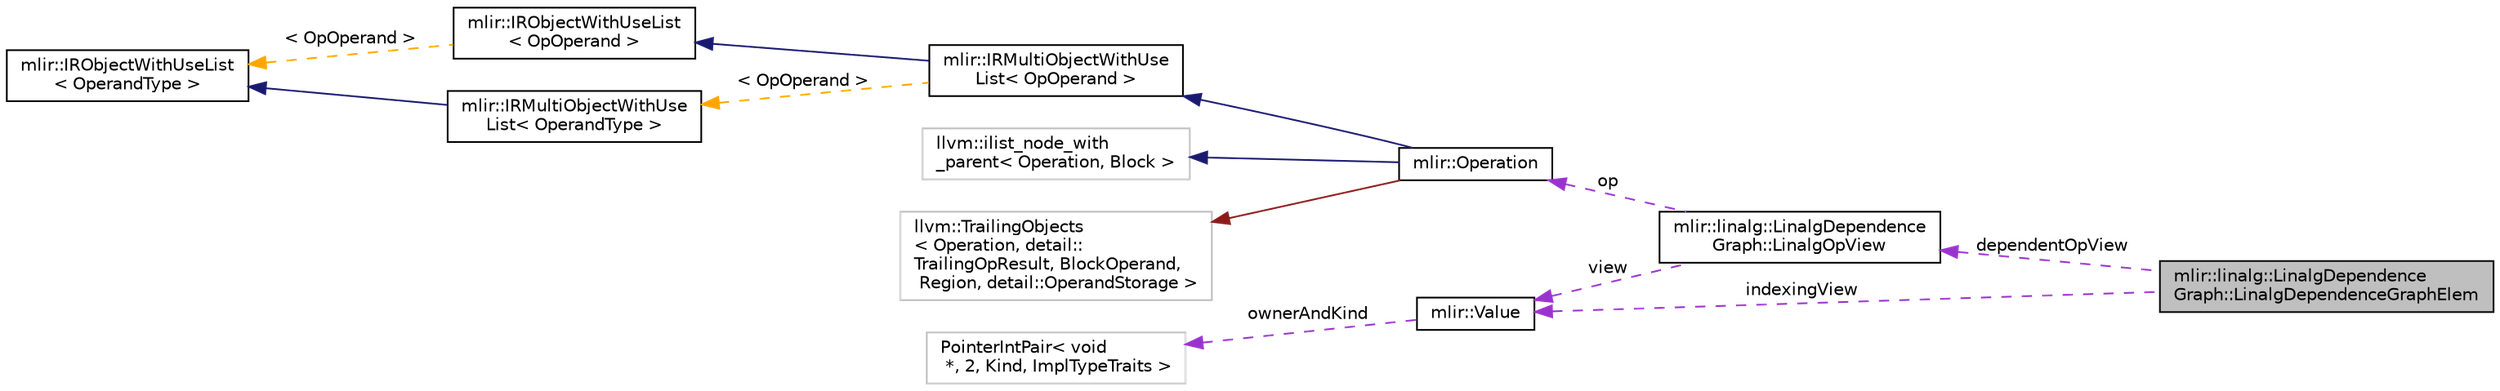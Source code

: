 digraph "mlir::linalg::LinalgDependenceGraph::LinalgDependenceGraphElem"
{
  bgcolor="transparent";
  edge [fontname="Helvetica",fontsize="10",labelfontname="Helvetica",labelfontsize="10"];
  node [fontname="Helvetica",fontsize="10",shape=record];
  rankdir="LR";
  Node1 [label="mlir::linalg::LinalgDependence\lGraph::LinalgDependenceGraphElem",height=0.2,width=0.4,color="black", fillcolor="grey75", style="filled", fontcolor="black"];
  Node2 -> Node1 [dir="back",color="darkorchid3",fontsize="10",style="dashed",label=" indexingView" ,fontname="Helvetica"];
  Node2 [label="mlir::Value",height=0.2,width=0.4,color="black",URL="$classmlir_1_1Value.html",tooltip="This class represents an instance of an SSA value in the MLIR system, representing a computable value..."];
  Node3 -> Node2 [dir="back",color="darkorchid3",fontsize="10",style="dashed",label=" ownerAndKind" ,fontname="Helvetica"];
  Node3 [label="PointerIntPair\< void\l *, 2, Kind, ImplTypeTraits \>",height=0.2,width=0.4,color="grey75"];
  Node4 -> Node1 [dir="back",color="darkorchid3",fontsize="10",style="dashed",label=" dependentOpView" ,fontname="Helvetica"];
  Node4 [label="mlir::linalg::LinalgDependence\lGraph::LinalgOpView",height=0.2,width=0.4,color="black",URL="$structmlir_1_1linalg_1_1LinalgDependenceGraph_1_1LinalgOpView.html"];
  Node2 -> Node4 [dir="back",color="darkorchid3",fontsize="10",style="dashed",label=" view" ,fontname="Helvetica"];
  Node5 -> Node4 [dir="back",color="darkorchid3",fontsize="10",style="dashed",label=" op" ,fontname="Helvetica"];
  Node5 [label="mlir::Operation",height=0.2,width=0.4,color="black",URL="$classmlir_1_1Operation.html",tooltip="Operation is a basic unit of execution within a function. "];
  Node6 -> Node5 [dir="back",color="midnightblue",fontsize="10",style="solid",fontname="Helvetica"];
  Node6 [label="mlir::IRMultiObjectWithUse\lList\< OpOperand \>",height=0.2,width=0.4,color="black",URL="$classmlir_1_1IRMultiObjectWithUseList.html"];
  Node7 -> Node6 [dir="back",color="midnightblue",fontsize="10",style="solid",fontname="Helvetica"];
  Node7 [label="mlir::IRObjectWithUseList\l\< OpOperand \>",height=0.2,width=0.4,color="black",URL="$classmlir_1_1IRObjectWithUseList.html"];
  Node8 -> Node7 [dir="back",color="orange",fontsize="10",style="dashed",label=" \< OpOperand \>" ,fontname="Helvetica"];
  Node8 [label="mlir::IRObjectWithUseList\l\< OperandType \>",height=0.2,width=0.4,color="black",URL="$classmlir_1_1IRObjectWithUseList.html",tooltip="This class represents a single IR object that contains a use list. "];
  Node9 -> Node6 [dir="back",color="orange",fontsize="10",style="dashed",label=" \< OpOperand \>" ,fontname="Helvetica"];
  Node9 [label="mlir::IRMultiObjectWithUse\lList\< OperandType \>",height=0.2,width=0.4,color="black",URL="$classmlir_1_1IRMultiObjectWithUseList.html",tooltip="This class represents multiple IR objects with a single use list. "];
  Node8 -> Node9 [dir="back",color="midnightblue",fontsize="10",style="solid",fontname="Helvetica"];
  Node10 -> Node5 [dir="back",color="midnightblue",fontsize="10",style="solid",fontname="Helvetica"];
  Node10 [label="llvm::ilist_node_with\l_parent\< Operation, Block \>",height=0.2,width=0.4,color="grey75"];
  Node11 -> Node5 [dir="back",color="firebrick4",fontsize="10",style="solid",fontname="Helvetica"];
  Node11 [label="llvm::TrailingObjects\l\< Operation, detail::\lTrailingOpResult, BlockOperand,\l Region, detail::OperandStorage \>",height=0.2,width=0.4,color="grey75"];
}

